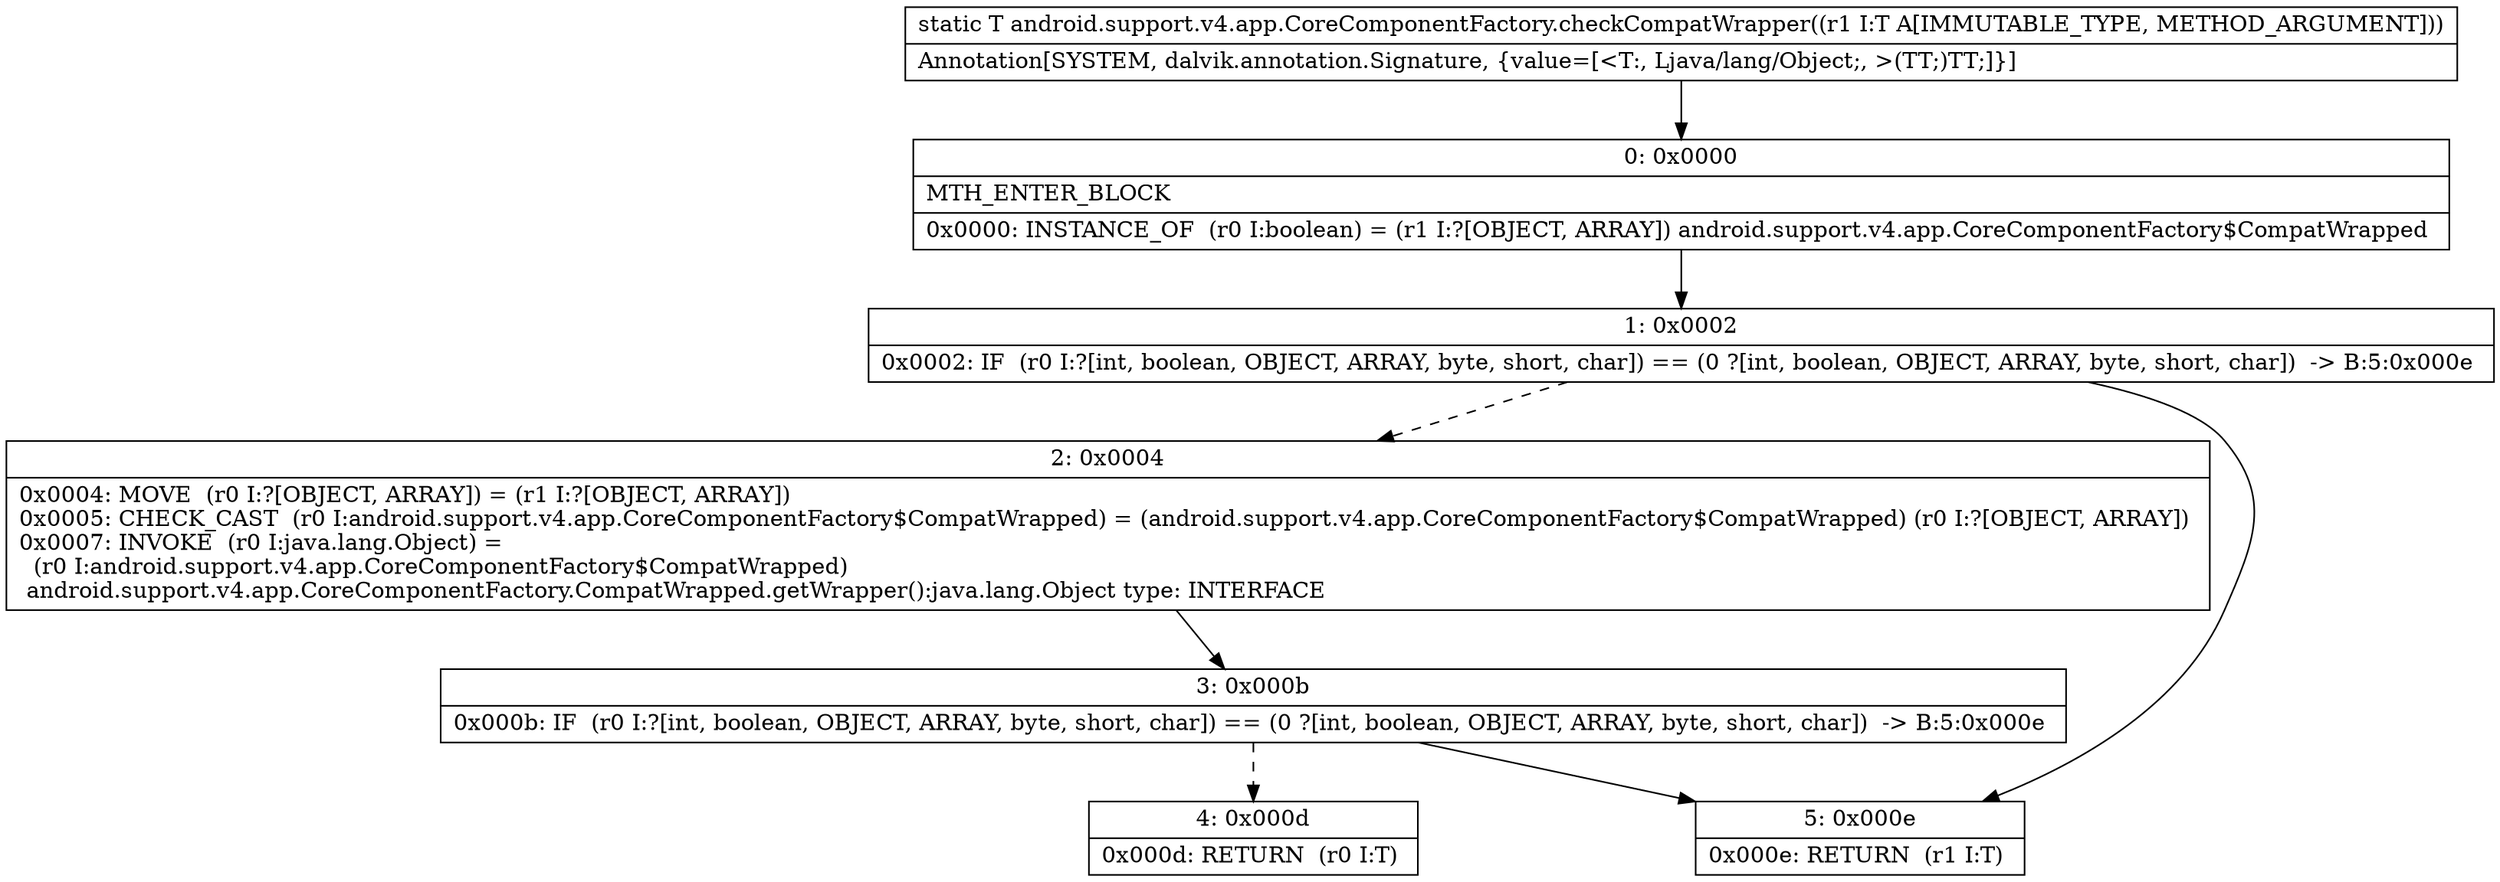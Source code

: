 digraph "CFG forandroid.support.v4.app.CoreComponentFactory.checkCompatWrapper(Ljava\/lang\/Object;)Ljava\/lang\/Object;" {
Node_0 [shape=record,label="{0\:\ 0x0000|MTH_ENTER_BLOCK\l|0x0000: INSTANCE_OF  (r0 I:boolean) = (r1 I:?[OBJECT, ARRAY]) android.support.v4.app.CoreComponentFactory$CompatWrapped \l}"];
Node_1 [shape=record,label="{1\:\ 0x0002|0x0002: IF  (r0 I:?[int, boolean, OBJECT, ARRAY, byte, short, char]) == (0 ?[int, boolean, OBJECT, ARRAY, byte, short, char])  \-\> B:5:0x000e \l}"];
Node_2 [shape=record,label="{2\:\ 0x0004|0x0004: MOVE  (r0 I:?[OBJECT, ARRAY]) = (r1 I:?[OBJECT, ARRAY]) \l0x0005: CHECK_CAST  (r0 I:android.support.v4.app.CoreComponentFactory$CompatWrapped) = (android.support.v4.app.CoreComponentFactory$CompatWrapped) (r0 I:?[OBJECT, ARRAY]) \l0x0007: INVOKE  (r0 I:java.lang.Object) = \l  (r0 I:android.support.v4.app.CoreComponentFactory$CompatWrapped)\l android.support.v4.app.CoreComponentFactory.CompatWrapped.getWrapper():java.lang.Object type: INTERFACE \l}"];
Node_3 [shape=record,label="{3\:\ 0x000b|0x000b: IF  (r0 I:?[int, boolean, OBJECT, ARRAY, byte, short, char]) == (0 ?[int, boolean, OBJECT, ARRAY, byte, short, char])  \-\> B:5:0x000e \l}"];
Node_4 [shape=record,label="{4\:\ 0x000d|0x000d: RETURN  (r0 I:T) \l}"];
Node_5 [shape=record,label="{5\:\ 0x000e|0x000e: RETURN  (r1 I:T) \l}"];
MethodNode[shape=record,label="{static T android.support.v4.app.CoreComponentFactory.checkCompatWrapper((r1 I:T A[IMMUTABLE_TYPE, METHOD_ARGUMENT]))  | Annotation[SYSTEM, dalvik.annotation.Signature, \{value=[\<T:, Ljava\/lang\/Object;, \>(TT;)TT;]\}]\l}"];
MethodNode -> Node_0;
Node_0 -> Node_1;
Node_1 -> Node_2[style=dashed];
Node_1 -> Node_5;
Node_2 -> Node_3;
Node_3 -> Node_4[style=dashed];
Node_3 -> Node_5;
}

